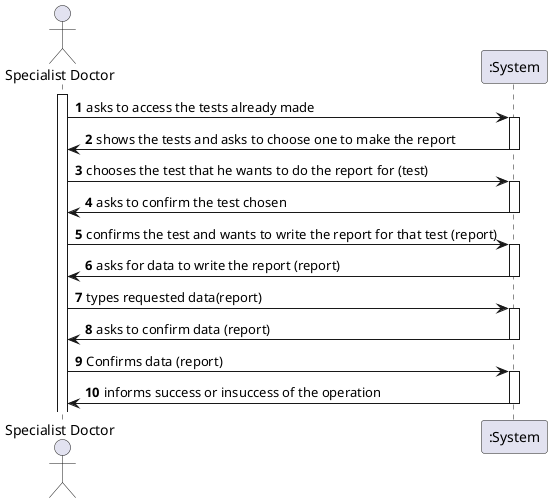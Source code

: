 @startuml
'https://plantuml.com/sequence-diagram

autonumber

actor  "Specialist Doctor" as Spec

participant ":System" as System

activate Spec
Spec -> System: asks to access the tests already made

activate System
System -> Spec: shows the tests and asks to choose one to make the report
deactivate System

Spec -> System: chooses the test that he wants to do the report for (test)

activate System
System -> Spec: asks to confirm the test chosen
deactivate System

Spec -> System: confirms the test and wants to write the report for that test (report)

activate System
System -> Spec: asks for data to write the report (report)
deactivate System

Spec -> System: types requested data(report)

activate System
System -> Spec: asks to confirm data (report)
deactivate System

Spec -> System: Confirms data (report)

activate System
System -> Spec: informs success or insuccess of the operation
deactivate System
@enduml